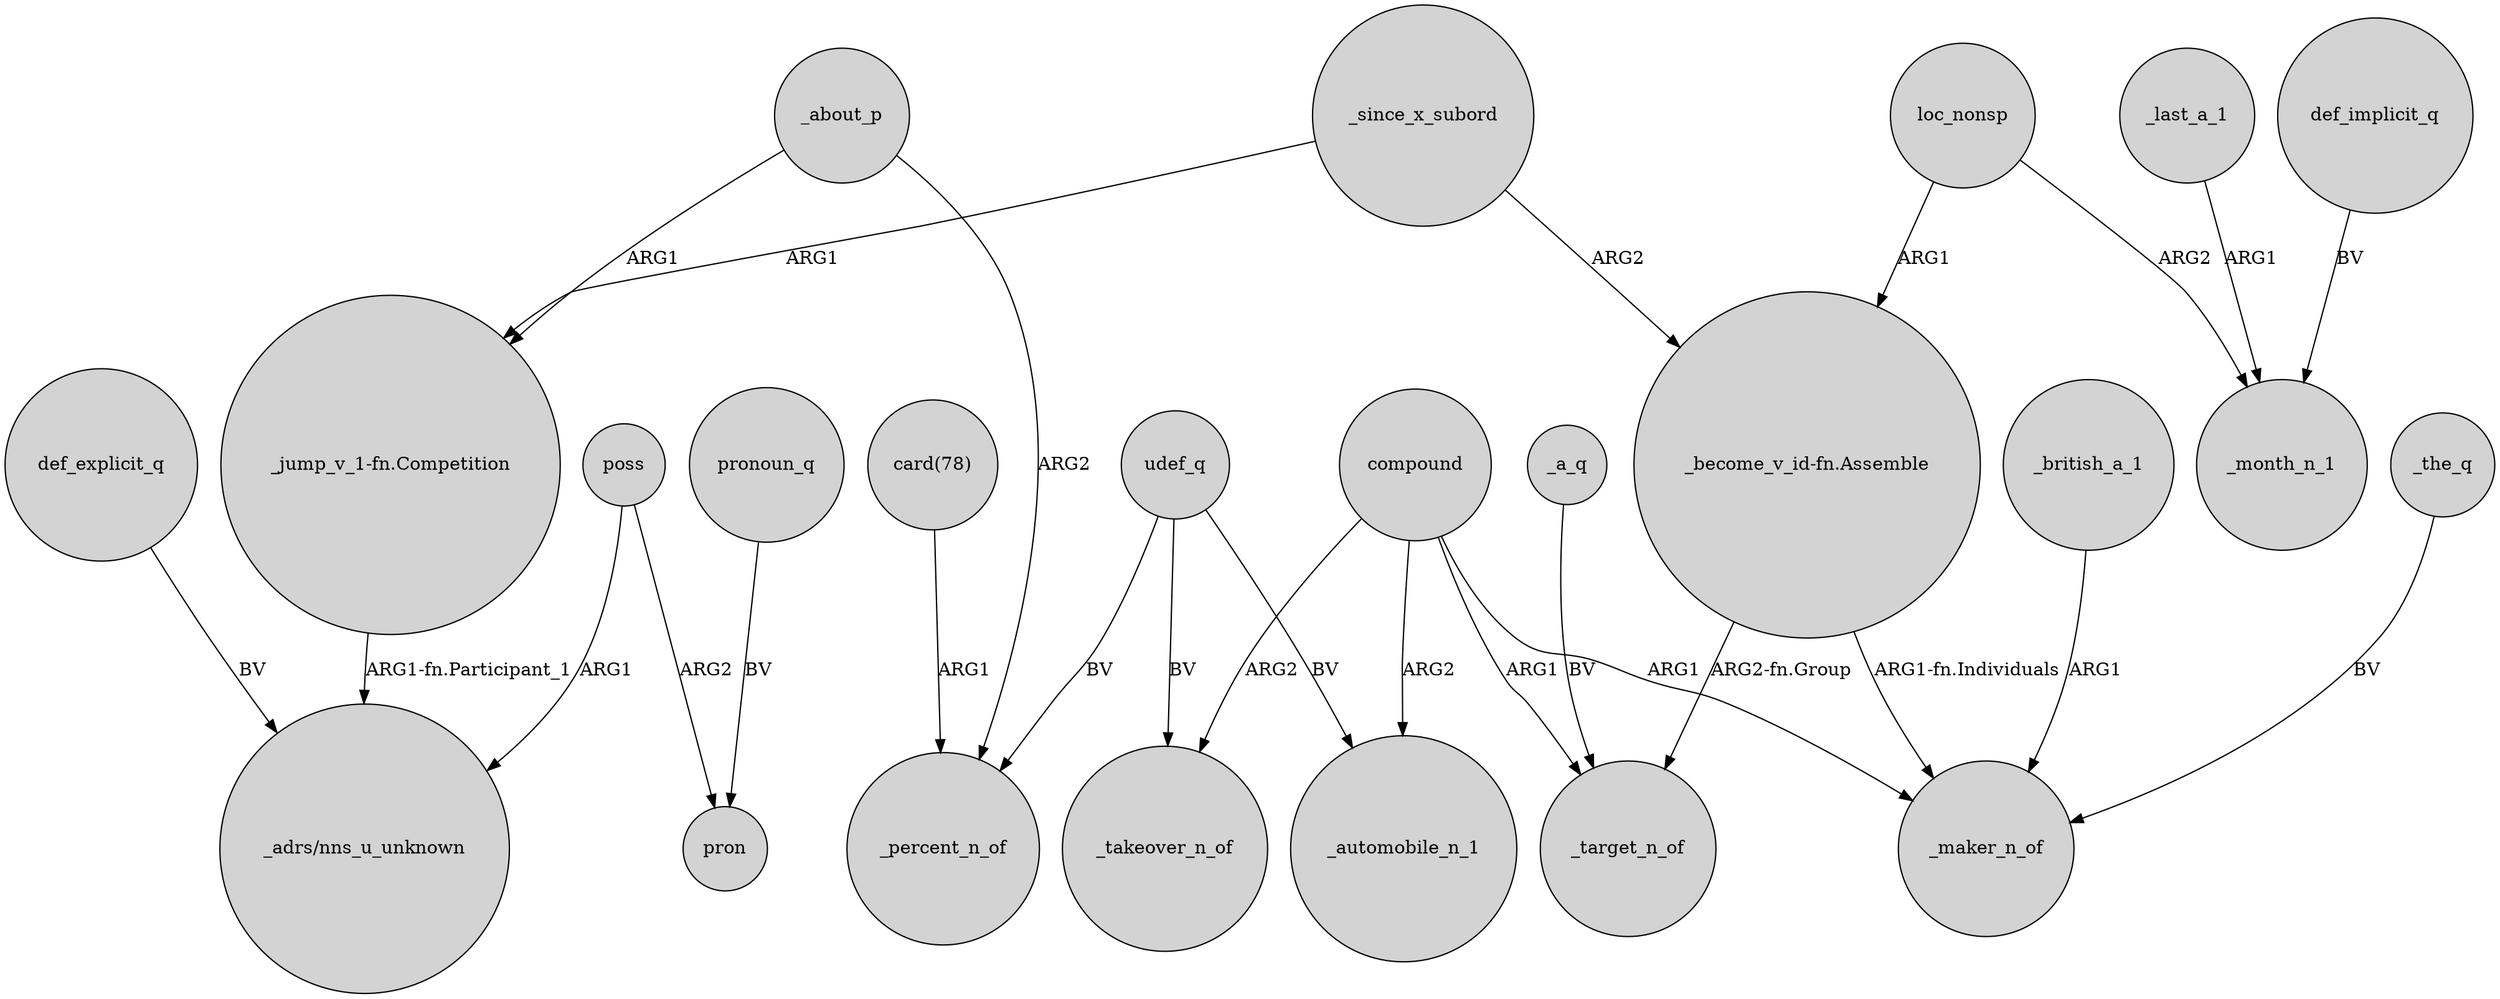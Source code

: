 digraph {
	node [shape=circle style=filled]
	poss -> "_adrs/nns_u_unknown" [label=ARG1]
	_about_p -> "_jump_v_1-fn.Competition" [label=ARG1]
	_since_x_subord -> "_become_v_id-fn.Assemble" [label=ARG2]
	_british_a_1 -> _maker_n_of [label=ARG1]
	compound -> _automobile_n_1 [label=ARG2]
	compound -> _maker_n_of [label=ARG1]
	_about_p -> _percent_n_of [label=ARG2]
	_the_q -> _maker_n_of [label=BV]
	def_explicit_q -> "_adrs/nns_u_unknown" [label=BV]
	udef_q -> _takeover_n_of [label=BV]
	"card(78)" -> _percent_n_of [label=ARG1]
	udef_q -> _automobile_n_1 [label=BV]
	udef_q -> _percent_n_of [label=BV]
	_last_a_1 -> _month_n_1 [label=ARG1]
	poss -> pron [label=ARG2]
	"_become_v_id-fn.Assemble" -> _maker_n_of [label="ARG1-fn.Individuals"]
	_since_x_subord -> "_jump_v_1-fn.Competition" [label=ARG1]
	"_jump_v_1-fn.Competition" -> "_adrs/nns_u_unknown" [label="ARG1-fn.Participant_1"]
	"_become_v_id-fn.Assemble" -> _target_n_of [label="ARG2-fn.Group"]
	compound -> _target_n_of [label=ARG1]
	pronoun_q -> pron [label=BV]
	loc_nonsp -> _month_n_1 [label=ARG2]
	loc_nonsp -> "_become_v_id-fn.Assemble" [label=ARG1]
	_a_q -> _target_n_of [label=BV]
	def_implicit_q -> _month_n_1 [label=BV]
	compound -> _takeover_n_of [label=ARG2]
}
